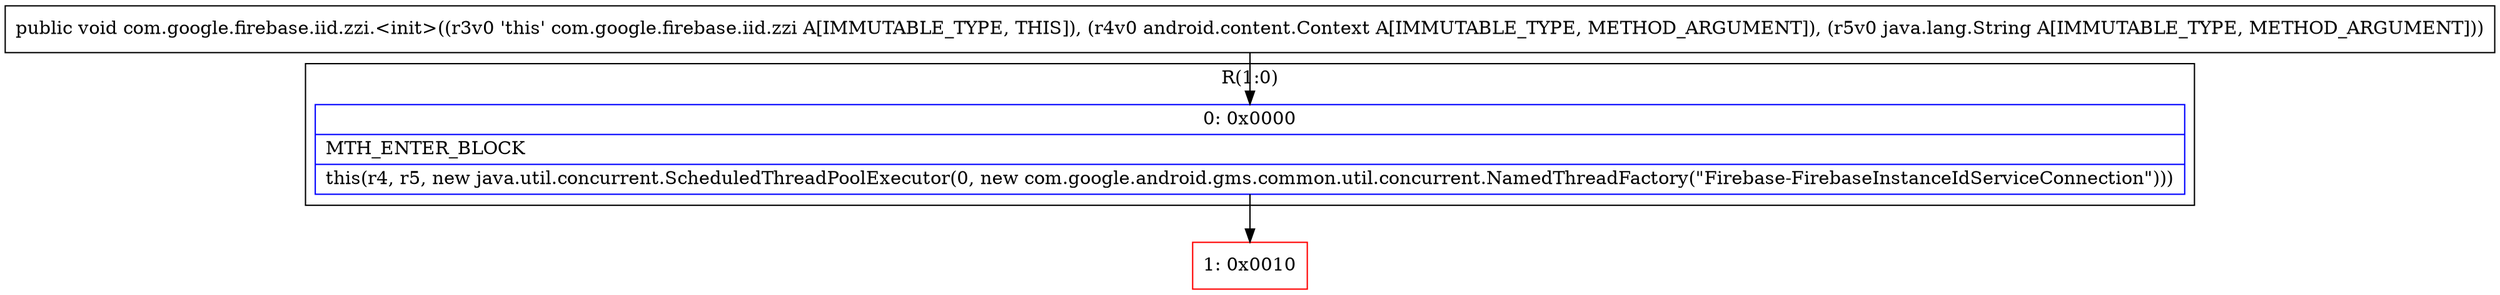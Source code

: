 digraph "CFG forcom.google.firebase.iid.zzi.\<init\>(Landroid\/content\/Context;Ljava\/lang\/String;)V" {
subgraph cluster_Region_1695252904 {
label = "R(1:0)";
node [shape=record,color=blue];
Node_0 [shape=record,label="{0\:\ 0x0000|MTH_ENTER_BLOCK\l|this(r4, r5, new java.util.concurrent.ScheduledThreadPoolExecutor(0, new com.google.android.gms.common.util.concurrent.NamedThreadFactory(\"Firebase\-FirebaseInstanceIdServiceConnection\")))\l}"];
}
Node_1 [shape=record,color=red,label="{1\:\ 0x0010}"];
MethodNode[shape=record,label="{public void com.google.firebase.iid.zzi.\<init\>((r3v0 'this' com.google.firebase.iid.zzi A[IMMUTABLE_TYPE, THIS]), (r4v0 android.content.Context A[IMMUTABLE_TYPE, METHOD_ARGUMENT]), (r5v0 java.lang.String A[IMMUTABLE_TYPE, METHOD_ARGUMENT])) }"];
MethodNode -> Node_0;
Node_0 -> Node_1;
}

